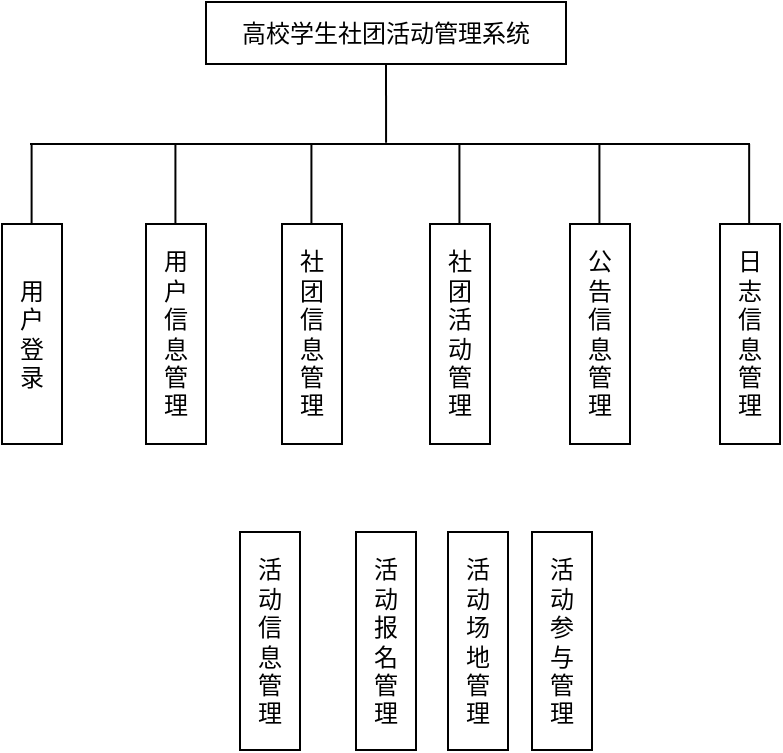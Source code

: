 <mxfile version="27.1.6">
  <diagram name="第 1 页" id="64g_JxvsSnHqErx53Wv3">
    <mxGraphModel dx="289" dy="159" grid="0" gridSize="10" guides="1" tooltips="1" connect="1" arrows="1" fold="1" page="0" pageScale="1" pageWidth="827" pageHeight="1169" math="0" shadow="0">
      <root>
        <mxCell id="0" />
        <mxCell id="1" parent="0" />
        <mxCell id="SAS33Rb4r9g4yxow2wDs-1" value="高校学生社团活动管理系统" style="rounded=0;whiteSpace=wrap;html=1;" parent="1" vertex="1">
          <mxGeometry x="308" y="129" width="180" height="31" as="geometry" />
        </mxCell>
        <mxCell id="SAS33Rb4r9g4yxow2wDs-2" value="用&lt;div&gt;户&lt;/div&gt;&lt;div&gt;登&lt;/div&gt;&lt;div&gt;录&lt;/div&gt;" style="rounded=0;whiteSpace=wrap;html=1;" parent="1" vertex="1">
          <mxGeometry x="206" y="240" width="30" height="110" as="geometry" />
        </mxCell>
        <mxCell id="SAS33Rb4r9g4yxow2wDs-4" value="用&lt;div&gt;户&lt;/div&gt;&lt;div&gt;信&lt;/div&gt;&lt;div&gt;息&lt;/div&gt;&lt;div&gt;管&lt;/div&gt;&lt;div&gt;理&lt;/div&gt;" style="rounded=0;whiteSpace=wrap;html=1;" parent="1" vertex="1">
          <mxGeometry x="278" y="240" width="30" height="110" as="geometry" />
        </mxCell>
        <mxCell id="SAS33Rb4r9g4yxow2wDs-5" value="&lt;span style=&quot;background-color: transparent;&quot;&gt;社&lt;/span&gt;&lt;div&gt;&lt;span style=&quot;background-color: transparent;&quot;&gt;团&lt;/span&gt;&lt;/div&gt;&lt;div&gt;&lt;span style=&quot;background-color: transparent;&quot;&gt;信&lt;/span&gt;&lt;div&gt;息&lt;/div&gt;&lt;div&gt;管&lt;/div&gt;&lt;div&gt;理&lt;/div&gt;&lt;/div&gt;" style="rounded=0;whiteSpace=wrap;html=1;" parent="1" vertex="1">
          <mxGeometry x="346" y="240" width="30" height="110" as="geometry" />
        </mxCell>
        <mxCell id="SAS33Rb4r9g4yxow2wDs-6" value="&lt;span style=&quot;background-color: transparent;&quot;&gt;社&lt;/span&gt;&lt;div&gt;&lt;span style=&quot;background-color: transparent;&quot;&gt;团&lt;/span&gt;&lt;/div&gt;&lt;div&gt;活&lt;/div&gt;&lt;div&gt;动&lt;br&gt;&lt;div&gt;管&lt;/div&gt;&lt;div&gt;理&lt;/div&gt;&lt;/div&gt;" style="rounded=0;whiteSpace=wrap;html=1;" parent="1" vertex="1">
          <mxGeometry x="420" y="240" width="30" height="110" as="geometry" />
        </mxCell>
        <mxCell id="SAS33Rb4r9g4yxow2wDs-8" value="&lt;span style=&quot;background-color: transparent;&quot;&gt;公&lt;/span&gt;&lt;div&gt;&lt;span style=&quot;background-color: transparent;&quot;&gt;告&lt;/span&gt;&lt;/div&gt;&lt;div&gt;&lt;span style=&quot;background-color: transparent;&quot;&gt;信&lt;/span&gt;&lt;div&gt;&lt;div&gt;息&lt;/div&gt;&lt;div&gt;管&lt;/div&gt;&lt;div&gt;理&lt;/div&gt;&lt;/div&gt;&lt;/div&gt;" style="rounded=0;whiteSpace=wrap;html=1;" parent="1" vertex="1">
          <mxGeometry x="490" y="240" width="30" height="110" as="geometry" />
        </mxCell>
        <mxCell id="SAS33Rb4r9g4yxow2wDs-9" value="&lt;span style=&quot;background-color: transparent;&quot;&gt;日&lt;/span&gt;&lt;div&gt;&lt;span style=&quot;background-color: transparent;&quot;&gt;志&lt;/span&gt;&lt;/div&gt;&lt;div&gt;&lt;span style=&quot;background-color: transparent;&quot;&gt;信&lt;/span&gt;&lt;div&gt;&lt;div&gt;&lt;div&gt;息&lt;/div&gt;&lt;div&gt;管&lt;/div&gt;&lt;div&gt;理&lt;/div&gt;&lt;/div&gt;&lt;/div&gt;&lt;/div&gt;" style="rounded=0;whiteSpace=wrap;html=1;" parent="1" vertex="1">
          <mxGeometry x="565" y="240" width="30" height="110" as="geometry" />
        </mxCell>
        <mxCell id="SAS33Rb4r9g4yxow2wDs-10" value="" style="endArrow=none;html=1;rounded=0;entryX=0.472;entryY=1.01;entryDx=0;entryDy=0;entryPerimeter=0;" parent="1" edge="1">
          <mxGeometry width="50" height="50" relative="1" as="geometry">
            <mxPoint x="398.04" y="199.4" as="sourcePoint" />
            <mxPoint x="398.0" y="160.0" as="targetPoint" />
          </mxGeometry>
        </mxCell>
        <mxCell id="SAS33Rb4r9g4yxow2wDs-13" value="" style="endArrow=none;html=1;rounded=0;" parent="1" edge="1">
          <mxGeometry width="50" height="50" relative="1" as="geometry">
            <mxPoint x="220" y="200" as="sourcePoint" />
            <mxPoint x="580" y="200" as="targetPoint" />
          </mxGeometry>
        </mxCell>
        <mxCell id="SAS33Rb4r9g4yxow2wDs-15" value="" style="endArrow=none;html=1;rounded=0;" parent="1" edge="1">
          <mxGeometry width="50" height="50" relative="1" as="geometry">
            <mxPoint x="220.8" y="240" as="sourcePoint" />
            <mxPoint x="220.8" y="200" as="targetPoint" />
          </mxGeometry>
        </mxCell>
        <mxCell id="SAS33Rb4r9g4yxow2wDs-16" value="" style="endArrow=none;html=1;rounded=0;" parent="1" edge="1">
          <mxGeometry width="50" height="50" relative="1" as="geometry">
            <mxPoint x="292.71" y="240" as="sourcePoint" />
            <mxPoint x="292.71" y="200" as="targetPoint" />
          </mxGeometry>
        </mxCell>
        <mxCell id="SAS33Rb4r9g4yxow2wDs-17" value="" style="endArrow=none;html=1;rounded=0;" parent="1" edge="1">
          <mxGeometry width="50" height="50" relative="1" as="geometry">
            <mxPoint x="579.58" y="240" as="sourcePoint" />
            <mxPoint x="579.58" y="200" as="targetPoint" />
          </mxGeometry>
        </mxCell>
        <mxCell id="SAS33Rb4r9g4yxow2wDs-18" value="" style="endArrow=none;html=1;rounded=0;" parent="1" edge="1">
          <mxGeometry width="50" height="50" relative="1" as="geometry">
            <mxPoint x="360.71" y="240" as="sourcePoint" />
            <mxPoint x="360.71" y="200" as="targetPoint" />
          </mxGeometry>
        </mxCell>
        <mxCell id="SAS33Rb4r9g4yxow2wDs-20" value="" style="endArrow=none;html=1;rounded=0;" parent="1" edge="1">
          <mxGeometry width="50" height="50" relative="1" as="geometry">
            <mxPoint x="434.71" y="240" as="sourcePoint" />
            <mxPoint x="434.71" y="200" as="targetPoint" />
          </mxGeometry>
        </mxCell>
        <mxCell id="SAS33Rb4r9g4yxow2wDs-21" value="" style="endArrow=none;html=1;rounded=0;" parent="1" edge="1">
          <mxGeometry width="50" height="50" relative="1" as="geometry">
            <mxPoint x="504.71" y="240" as="sourcePoint" />
            <mxPoint x="504.71" y="200" as="targetPoint" />
          </mxGeometry>
        </mxCell>
        <mxCell id="_pkClJucPFT91fhj5hDj-1" value="&lt;span style=&quot;background-color: transparent;&quot;&gt;活&lt;/span&gt;&lt;div&gt;动&lt;br&gt;&lt;div&gt;信&lt;/div&gt;&lt;div&gt;息&lt;/div&gt;&lt;div&gt;管&lt;/div&gt;&lt;div&gt;理&lt;/div&gt;&lt;/div&gt;" style="rounded=0;whiteSpace=wrap;html=1;" vertex="1" parent="1">
          <mxGeometry x="325" y="394" width="30" height="109" as="geometry" />
        </mxCell>
        <mxCell id="_pkClJucPFT91fhj5hDj-2" value="&lt;span style=&quot;background-color: transparent;&quot;&gt;活&lt;/span&gt;&lt;div&gt;动&lt;br&gt;&lt;div&gt;&lt;span style=&quot;background-color: transparent;&quot;&gt;报&lt;/span&gt;&lt;/div&gt;&lt;div&gt;&lt;span style=&quot;background-color: transparent;&quot;&gt;名&lt;/span&gt;&lt;/div&gt;&lt;div&gt;&lt;span style=&quot;background-color: transparent;&quot;&gt;管&lt;/span&gt;&lt;/div&gt;&lt;div&gt;理&lt;/div&gt;&lt;/div&gt;" style="rounded=0;whiteSpace=wrap;html=1;" vertex="1" parent="1">
          <mxGeometry x="383" y="394" width="30" height="109" as="geometry" />
        </mxCell>
        <mxCell id="_pkClJucPFT91fhj5hDj-3" value="&lt;span style=&quot;background-color: transparent;&quot;&gt;活&lt;/span&gt;&lt;div&gt;动&lt;br&gt;&lt;div&gt;场&lt;/div&gt;&lt;div&gt;地&lt;/div&gt;&lt;div&gt;&lt;span style=&quot;background-color: transparent;&quot;&gt;管&lt;/span&gt;&lt;/div&gt;&lt;div&gt;理&lt;/div&gt;&lt;/div&gt;" style="rounded=0;whiteSpace=wrap;html=1;" vertex="1" parent="1">
          <mxGeometry x="429" y="394" width="30" height="109" as="geometry" />
        </mxCell>
        <mxCell id="_pkClJucPFT91fhj5hDj-4" value="&lt;span style=&quot;background-color: transparent;&quot;&gt;活&lt;/span&gt;&lt;div&gt;动&lt;br&gt;&lt;div&gt;参&lt;/div&gt;&lt;div&gt;与&lt;/div&gt;&lt;div&gt;&lt;span style=&quot;background-color: transparent;&quot;&gt;管&lt;/span&gt;&lt;/div&gt;&lt;div&gt;理&lt;/div&gt;&lt;/div&gt;" style="rounded=0;whiteSpace=wrap;html=1;" vertex="1" parent="1">
          <mxGeometry x="471" y="394" width="30" height="109" as="geometry" />
        </mxCell>
      </root>
    </mxGraphModel>
  </diagram>
</mxfile>
